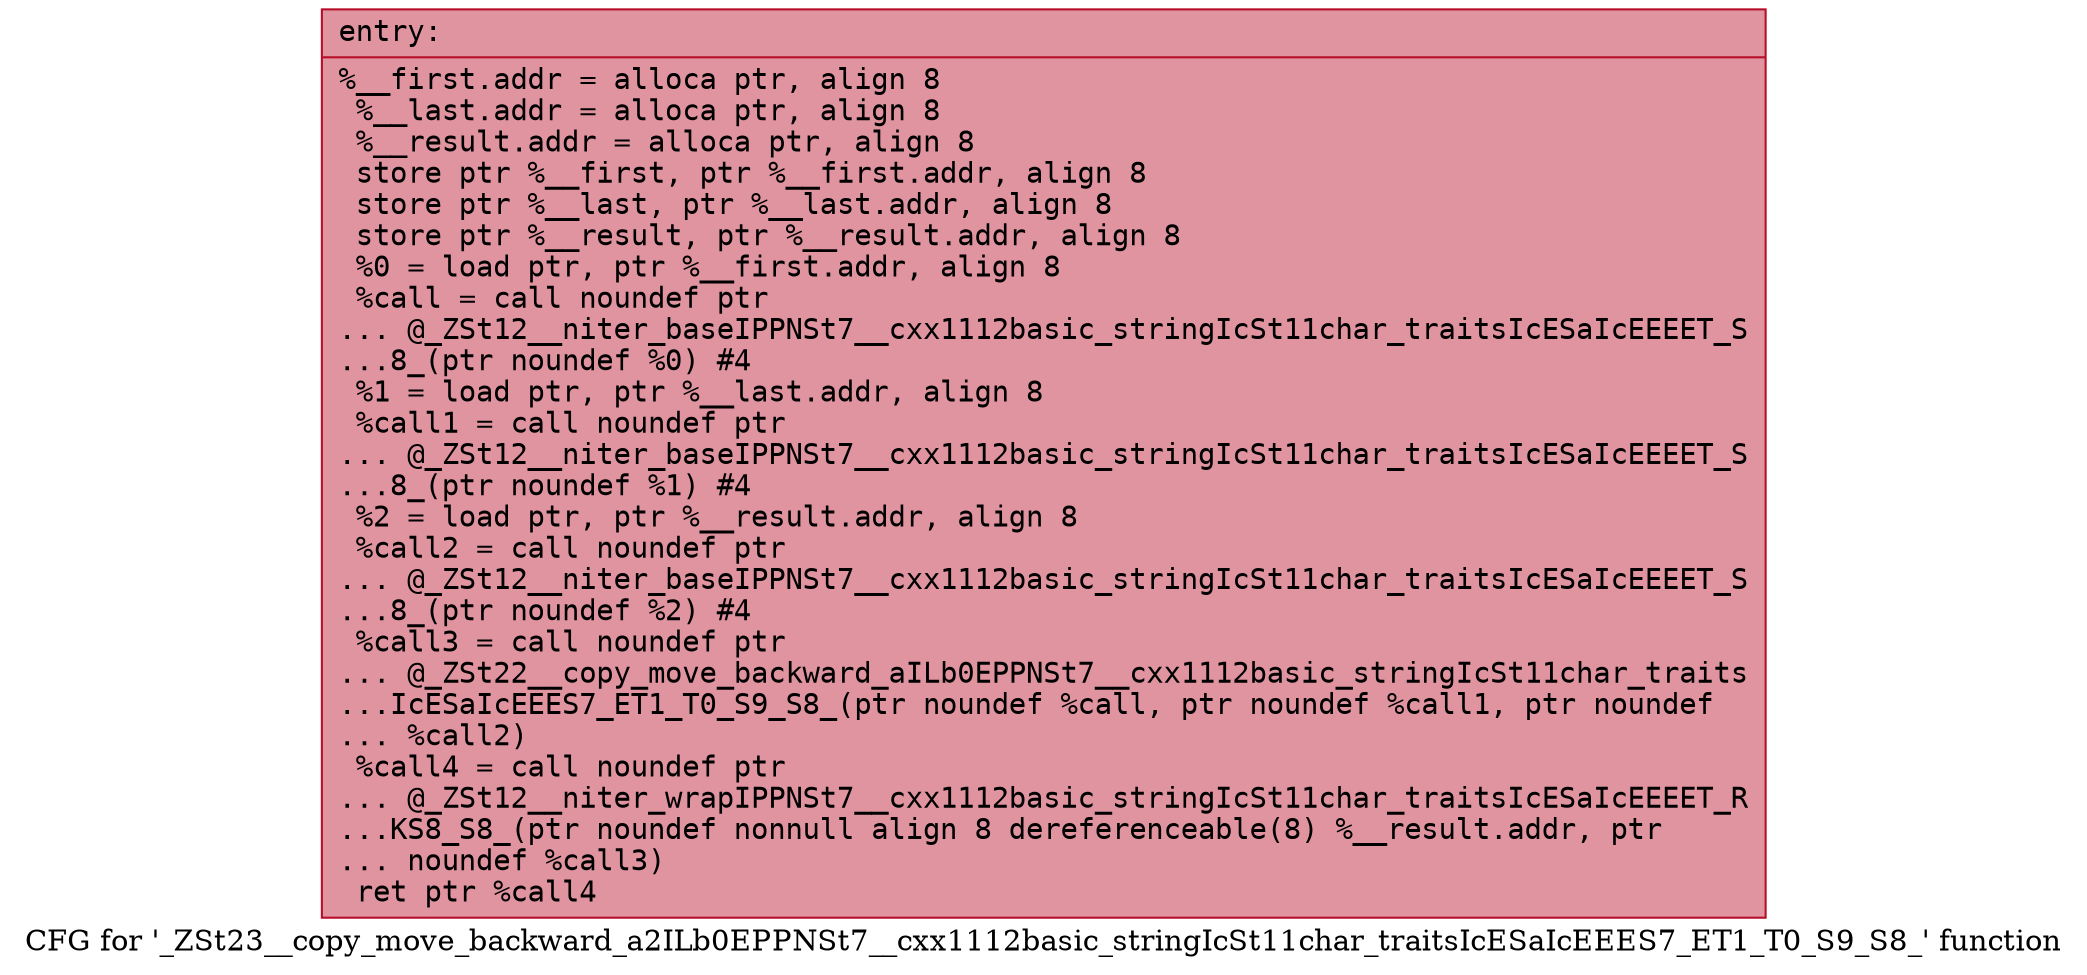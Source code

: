 digraph "CFG for '_ZSt23__copy_move_backward_a2ILb0EPPNSt7__cxx1112basic_stringIcSt11char_traitsIcESaIcEEES7_ET1_T0_S9_S8_' function" {
	label="CFG for '_ZSt23__copy_move_backward_a2ILb0EPPNSt7__cxx1112basic_stringIcSt11char_traitsIcESaIcEEES7_ET1_T0_S9_S8_' function";

	Node0x5651cd8f8bb0 [shape=record,color="#b70d28ff", style=filled, fillcolor="#b70d2870" fontname="Courier",label="{entry:\l|  %__first.addr = alloca ptr, align 8\l  %__last.addr = alloca ptr, align 8\l  %__result.addr = alloca ptr, align 8\l  store ptr %__first, ptr %__first.addr, align 8\l  store ptr %__last, ptr %__last.addr, align 8\l  store ptr %__result, ptr %__result.addr, align 8\l  %0 = load ptr, ptr %__first.addr, align 8\l  %call = call noundef ptr\l... @_ZSt12__niter_baseIPPNSt7__cxx1112basic_stringIcSt11char_traitsIcESaIcEEEET_S\l...8_(ptr noundef %0) #4\l  %1 = load ptr, ptr %__last.addr, align 8\l  %call1 = call noundef ptr\l... @_ZSt12__niter_baseIPPNSt7__cxx1112basic_stringIcSt11char_traitsIcESaIcEEEET_S\l...8_(ptr noundef %1) #4\l  %2 = load ptr, ptr %__result.addr, align 8\l  %call2 = call noundef ptr\l... @_ZSt12__niter_baseIPPNSt7__cxx1112basic_stringIcSt11char_traitsIcESaIcEEEET_S\l...8_(ptr noundef %2) #4\l  %call3 = call noundef ptr\l... @_ZSt22__copy_move_backward_aILb0EPPNSt7__cxx1112basic_stringIcSt11char_traits\l...IcESaIcEEES7_ET1_T0_S9_S8_(ptr noundef %call, ptr noundef %call1, ptr noundef\l... %call2)\l  %call4 = call noundef ptr\l... @_ZSt12__niter_wrapIPPNSt7__cxx1112basic_stringIcSt11char_traitsIcESaIcEEEET_R\l...KS8_S8_(ptr noundef nonnull align 8 dereferenceable(8) %__result.addr, ptr\l... noundef %call3)\l  ret ptr %call4\l}"];
}
